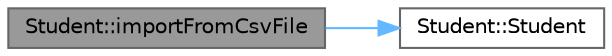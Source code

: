 digraph "Student::importFromCsvFile"
{
 // LATEX_PDF_SIZE
  bgcolor="transparent";
  edge [fontname=Helvetica,fontsize=10,labelfontname=Helvetica,labelfontsize=10];
  node [fontname=Helvetica,fontsize=10,shape=box,height=0.2,width=0.4];
  rankdir="LR";
  Node1 [label="Student::importFromCsvFile",height=0.2,width=0.4,color="gray40", fillcolor="grey60", style="filled", fontcolor="black",tooltip="function to importFromCsvFile"];
  Node1 -> Node2 [color="steelblue1",style="solid"];
  Node2 [label="Student::Student",height=0.2,width=0.4,color="grey40", fillcolor="white", style="filled",URL="$class_student.html#af9168cedbfa5565cf0b20c1a9d3f5c9d",tooltip=" "];
}

